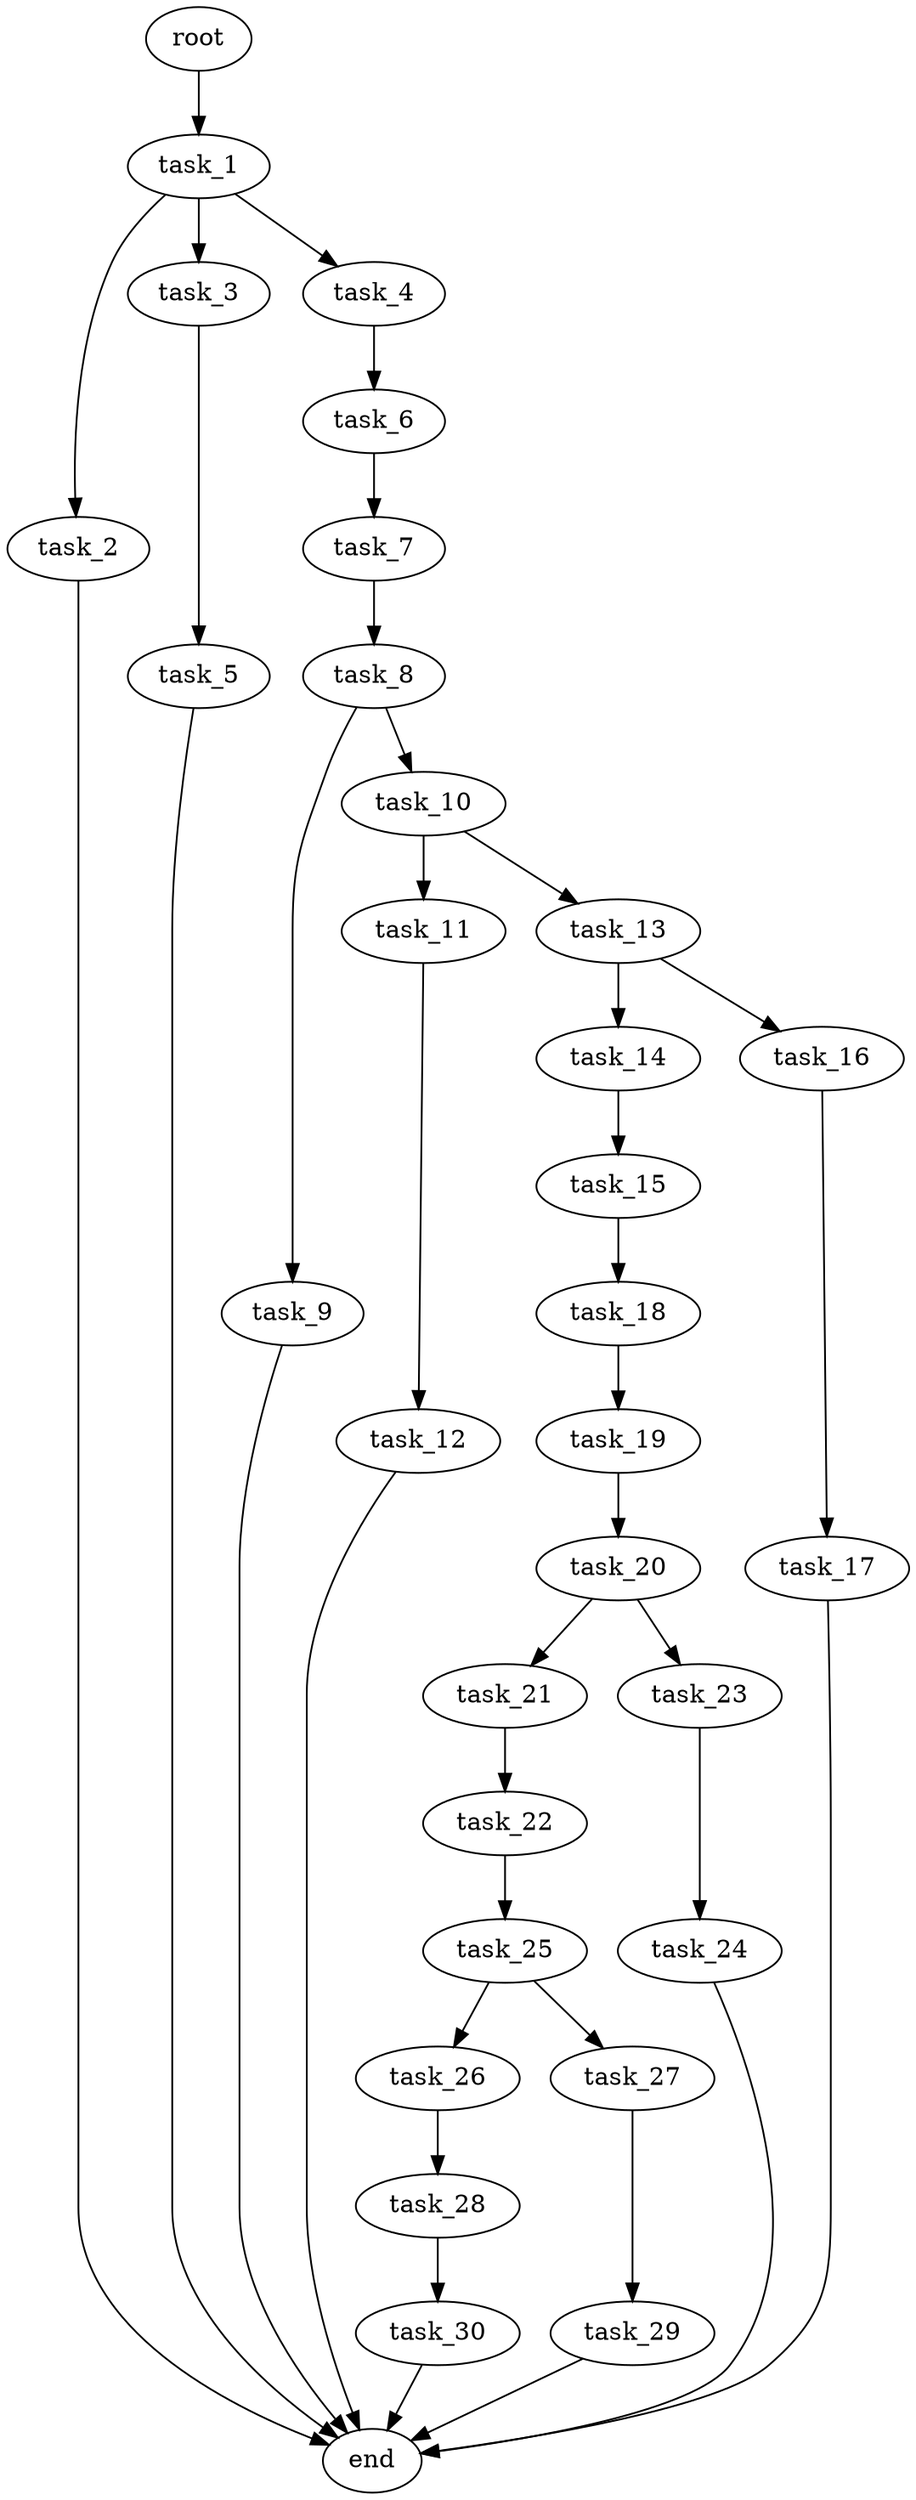 digraph G {
  root [size="0.000000e+00"];
  task_1 [size="9.353148e+09"];
  task_2 [size="8.388322e+09"];
  task_3 [size="4.829837e+09"];
  task_4 [size="5.083821e+09"];
  task_5 [size="9.211702e+09"];
  task_6 [size="1.772847e+09"];
  task_7 [size="5.785965e+09"];
  task_8 [size="7.305216e+09"];
  task_9 [size="1.284689e+09"];
  task_10 [size="3.874668e+09"];
  task_11 [size="6.005860e+09"];
  task_12 [size="8.827076e+09"];
  task_13 [size="5.041597e+09"];
  task_14 [size="3.847242e+09"];
  task_15 [size="9.795028e+09"];
  task_16 [size="9.159187e+09"];
  task_17 [size="7.623984e+09"];
  task_18 [size="2.736685e+09"];
  task_19 [size="9.635972e+09"];
  task_20 [size="9.704946e+09"];
  task_21 [size="4.529004e+09"];
  task_22 [size="1.334585e+09"];
  task_23 [size="4.128042e+09"];
  task_24 [size="7.000443e+09"];
  task_25 [size="7.484520e+09"];
  task_26 [size="2.989832e+09"];
  task_27 [size="7.015242e+09"];
  task_28 [size="8.607215e+09"];
  task_29 [size="7.119032e+09"];
  task_30 [size="9.355185e+09"];
  end [size="0.000000e+00"];

  root -> task_1 [size="1.000000e-12"];
  task_1 -> task_2 [size="8.388322e+08"];
  task_1 -> task_3 [size="4.829837e+08"];
  task_1 -> task_4 [size="5.083821e+08"];
  task_2 -> end [size="1.000000e-12"];
  task_3 -> task_5 [size="9.211702e+08"];
  task_4 -> task_6 [size="1.772847e+08"];
  task_5 -> end [size="1.000000e-12"];
  task_6 -> task_7 [size="5.785965e+08"];
  task_7 -> task_8 [size="7.305216e+08"];
  task_8 -> task_9 [size="1.284689e+08"];
  task_8 -> task_10 [size="3.874668e+08"];
  task_9 -> end [size="1.000000e-12"];
  task_10 -> task_11 [size="6.005860e+08"];
  task_10 -> task_13 [size="5.041597e+08"];
  task_11 -> task_12 [size="8.827076e+08"];
  task_12 -> end [size="1.000000e-12"];
  task_13 -> task_14 [size="3.847242e+08"];
  task_13 -> task_16 [size="9.159187e+08"];
  task_14 -> task_15 [size="9.795028e+08"];
  task_15 -> task_18 [size="2.736685e+08"];
  task_16 -> task_17 [size="7.623984e+08"];
  task_17 -> end [size="1.000000e-12"];
  task_18 -> task_19 [size="9.635972e+08"];
  task_19 -> task_20 [size="9.704946e+08"];
  task_20 -> task_21 [size="4.529004e+08"];
  task_20 -> task_23 [size="4.128042e+08"];
  task_21 -> task_22 [size="1.334585e+08"];
  task_22 -> task_25 [size="7.484520e+08"];
  task_23 -> task_24 [size="7.000443e+08"];
  task_24 -> end [size="1.000000e-12"];
  task_25 -> task_26 [size="2.989832e+08"];
  task_25 -> task_27 [size="7.015242e+08"];
  task_26 -> task_28 [size="8.607215e+08"];
  task_27 -> task_29 [size="7.119032e+08"];
  task_28 -> task_30 [size="9.355185e+08"];
  task_29 -> end [size="1.000000e-12"];
  task_30 -> end [size="1.000000e-12"];
}
